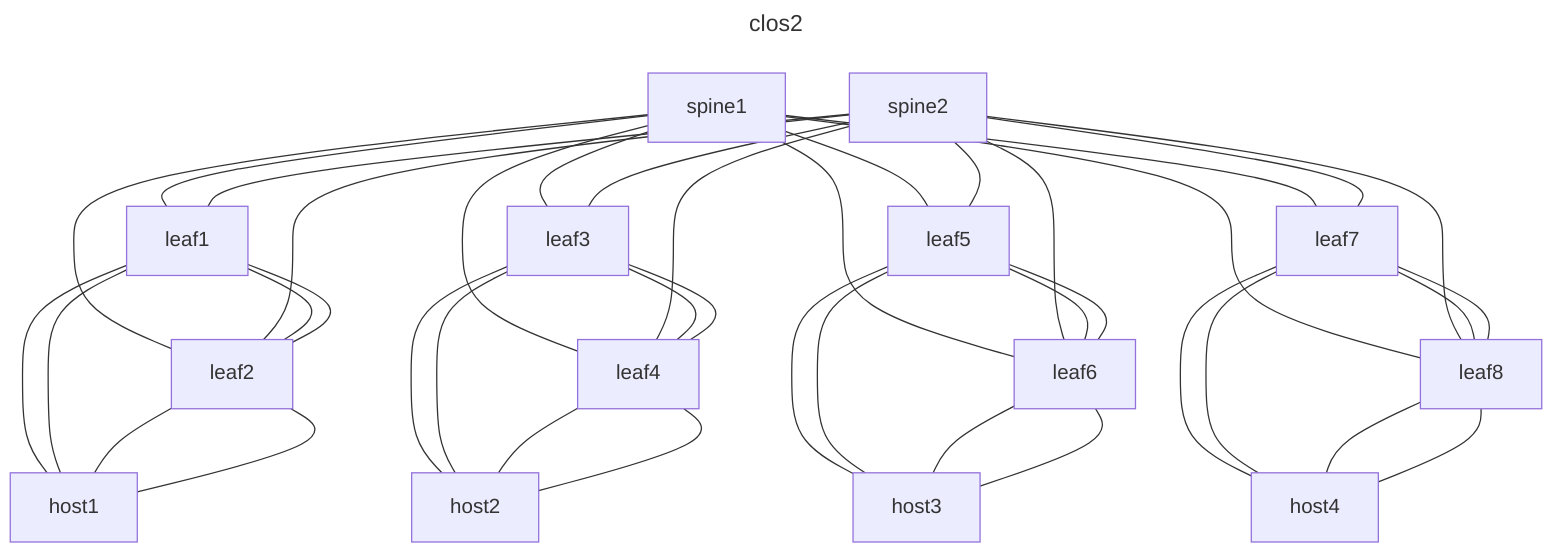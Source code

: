 ---
title: clos2
---
graph TD
  spine1---leaf1
  spine1---leaf2
  spine1---leaf3
  spine1---leaf4
  spine1---leaf5
  spine1---leaf6
  spine1---leaf7
  spine1---leaf8
  spine2---leaf1
  spine2---leaf2
  spine2---leaf3
  spine2---leaf4
  spine2---leaf5
  spine2---leaf6
  spine2---leaf7
  spine2---leaf8
  leaf1---leaf2
  leaf1---leaf2
  leaf3---leaf4
  leaf3---leaf4
  leaf5---leaf6
  leaf5---leaf6
  leaf7---leaf8
  leaf7---leaf8
  leaf1---host1
  leaf1---host1
  leaf2---host1
  leaf2---host1
  leaf3---host2
  leaf3---host2
  leaf4---host2
  leaf4---host2
  leaf5---host3
  leaf5---host3
  leaf6---host3
  leaf6---host3
  leaf7---host4
  leaf7---host4
  leaf8---host4
  leaf8---host4
